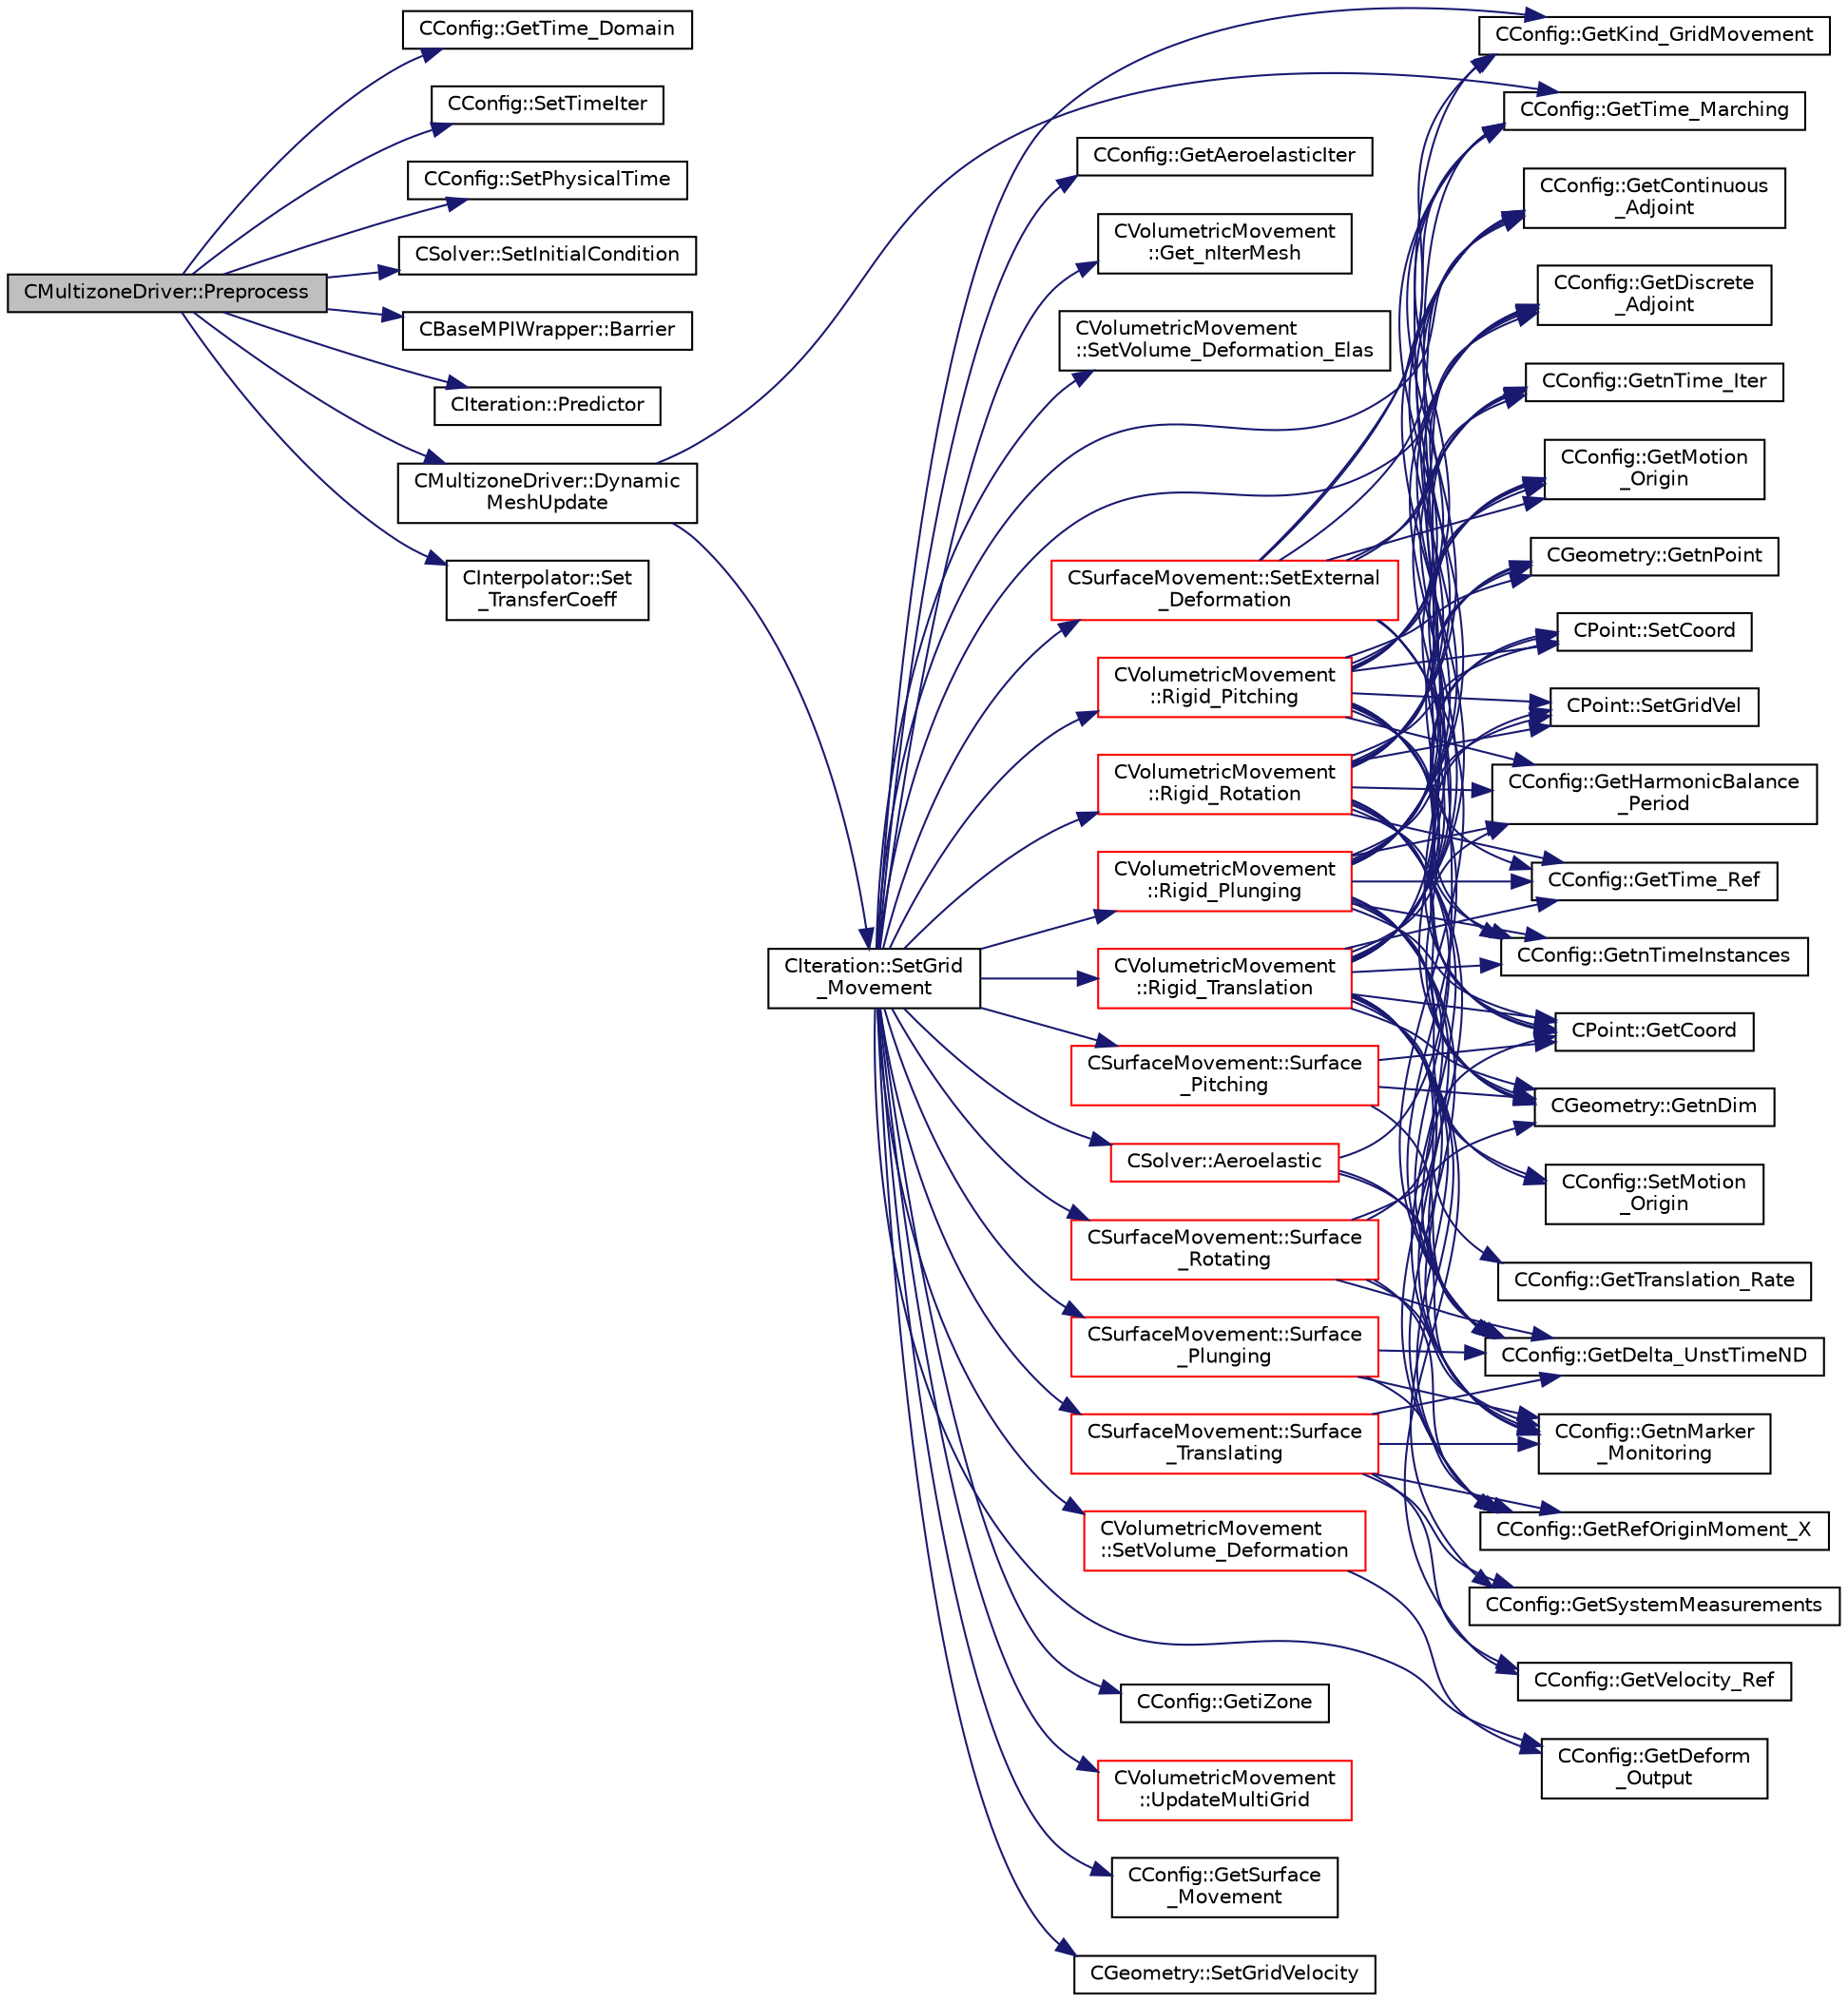 digraph "CMultizoneDriver::Preprocess"
{
  edge [fontname="Helvetica",fontsize="10",labelfontname="Helvetica",labelfontsize="10"];
  node [fontname="Helvetica",fontsize="10",shape=record];
  rankdir="LR";
  Node567 [label="CMultizoneDriver::Preprocess",height=0.2,width=0.4,color="black", fillcolor="grey75", style="filled", fontcolor="black"];
  Node567 -> Node568 [color="midnightblue",fontsize="10",style="solid",fontname="Helvetica"];
  Node568 [label="CConfig::GetTime_Domain",height=0.2,width=0.4,color="black", fillcolor="white", style="filled",URL="$class_c_config.html#a6a11350b3c8d7577318be43cda6f7292",tooltip="Check if the multizone problem is solved for time domain. "];
  Node567 -> Node569 [color="midnightblue",fontsize="10",style="solid",fontname="Helvetica"];
  Node569 [label="CConfig::SetTimeIter",height=0.2,width=0.4,color="black", fillcolor="white", style="filled",URL="$class_c_config.html#adacd509eaa7fb19fd3d89a9c6a51222e",tooltip="Set the current time iteration number. "];
  Node567 -> Node570 [color="midnightblue",fontsize="10",style="solid",fontname="Helvetica"];
  Node570 [label="CConfig::SetPhysicalTime",height=0.2,width=0.4,color="black", fillcolor="white", style="filled",URL="$class_c_config.html#a40da15666c94c59c6dff1ecda6f388fd",tooltip="Set the current physical time. "];
  Node567 -> Node571 [color="midnightblue",fontsize="10",style="solid",fontname="Helvetica"];
  Node571 [label="CSolver::SetInitialCondition",height=0.2,width=0.4,color="black", fillcolor="white", style="filled",URL="$class_c_solver.html#aa201cf141d64d08db13eb6a75beb78b5",tooltip="A virtual member. "];
  Node567 -> Node572 [color="midnightblue",fontsize="10",style="solid",fontname="Helvetica"];
  Node572 [label="CBaseMPIWrapper::Barrier",height=0.2,width=0.4,color="black", fillcolor="white", style="filled",URL="$class_c_base_m_p_i_wrapper.html#a07f24df31c87ac960540ce8ac2b407d2"];
  Node567 -> Node573 [color="midnightblue",fontsize="10",style="solid",fontname="Helvetica"];
  Node573 [label="CIteration::Predictor",height=0.2,width=0.4,color="black", fillcolor="white", style="filled",URL="$class_c_iteration.html#ad1aa22da1fdeb6c6ca15bcd9aea5a158",tooltip="A virtual member. "];
  Node567 -> Node574 [color="midnightblue",fontsize="10",style="solid",fontname="Helvetica"];
  Node574 [label="CMultizoneDriver::Dynamic\lMeshUpdate",height=0.2,width=0.4,color="black", fillcolor="white", style="filled",URL="$class_c_multizone_driver.html#ad28a95a48e9750237a5e2b1bf2c4aac9",tooltip="Perform a dynamic mesh deformation, included grid velocity computation and the update of the multigri..."];
  Node574 -> Node575 [color="midnightblue",fontsize="10",style="solid",fontname="Helvetica"];
  Node575 [label="CConfig::GetTime_Marching",height=0.2,width=0.4,color="black", fillcolor="white", style="filled",URL="$class_c_config.html#a864d499ce740184803607801c47abda7",tooltip="Provides information about the time integration, and change the write in the output files information..."];
  Node574 -> Node576 [color="midnightblue",fontsize="10",style="solid",fontname="Helvetica"];
  Node576 [label="CIteration::SetGrid\l_Movement",height=0.2,width=0.4,color="black", fillcolor="white", style="filled",URL="$class_c_iteration.html#a7b36785762f6b0c214569b185b858b6c",tooltip="Updates the positions and grid velocities for dynamic meshes between physical time steps..."];
  Node576 -> Node577 [color="midnightblue",fontsize="10",style="solid",fontname="Helvetica"];
  Node577 [label="CConfig::GetKind_GridMovement",height=0.2,width=0.4,color="black", fillcolor="white", style="filled",URL="$class_c_config.html#ab598508566cb08cb9929934d433ce400",tooltip="Get the type of dynamic mesh motion. Each zone gets a config file. "];
  Node576 -> Node578 [color="midnightblue",fontsize="10",style="solid",fontname="Helvetica"];
  Node578 [label="CConfig::GetContinuous\l_Adjoint",height=0.2,width=0.4,color="black", fillcolor="white", style="filled",URL="$class_c_config.html#a2917fd8eeb6a8bf275a3fc351aac2a5e",tooltip="Determines if problem is adjoint. "];
  Node576 -> Node579 [color="midnightblue",fontsize="10",style="solid",fontname="Helvetica"];
  Node579 [label="CConfig::GetDiscrete\l_Adjoint",height=0.2,width=0.4,color="black", fillcolor="white", style="filled",URL="$class_c_config.html#abe9f117dab934d76e518a9e8e40b142a",tooltip="Get the indicator whether we are solving an discrete adjoint problem. "];
  Node576 -> Node580 [color="midnightblue",fontsize="10",style="solid",fontname="Helvetica"];
  Node580 [label="CConfig::GetDeform\l_Output",height=0.2,width=0.4,color="black", fillcolor="white", style="filled",URL="$class_c_config.html#a957449c22ca4244836b0eb5e02f1fcbf",tooltip="Get information about writing grid deformation residuals to the console. "];
  Node576 -> Node581 [color="midnightblue",fontsize="10",style="solid",fontname="Helvetica"];
  Node581 [label="CConfig::GetiZone",height=0.2,width=0.4,color="black", fillcolor="white", style="filled",URL="$class_c_config.html#ac09e21f44792b38adb3f933a4426b25f",tooltip="Provides the number of varaibles. "];
  Node576 -> Node582 [color="midnightblue",fontsize="10",style="solid",fontname="Helvetica"];
  Node582 [label="CVolumetricMovement\l::Rigid_Translation",height=0.2,width=0.4,color="red", fillcolor="white", style="filled",URL="$class_c_volumetric_movement.html#a00368e3044dd07d74e1fafdc11980644",tooltip="Unsteady translational grid movement using rigid mesh motion. "];
  Node582 -> Node583 [color="midnightblue",fontsize="10",style="solid",fontname="Helvetica"];
  Node583 [label="CGeometry::GetnDim",height=0.2,width=0.4,color="black", fillcolor="white", style="filled",URL="$class_c_geometry.html#a2af01006c0c4f74ba089582f1a3587fe",tooltip="Get number of coordinates. "];
  Node582 -> Node575 [color="midnightblue",fontsize="10",style="solid",fontname="Helvetica"];
  Node582 -> Node578 [color="midnightblue",fontsize="10",style="solid",fontname="Helvetica"];
  Node582 -> Node579 [color="midnightblue",fontsize="10",style="solid",fontname="Helvetica"];
  Node582 -> Node584 [color="midnightblue",fontsize="10",style="solid",fontname="Helvetica"];
  Node584 [label="CConfig::GetDelta_UnstTimeND",height=0.2,width=0.4,color="black", fillcolor="white", style="filled",URL="$class_c_config.html#a417b45d0da107126e803258901f57920",tooltip="If we are prforming an unsteady simulation, there is only one value of the time step for the complete..."];
  Node582 -> Node585 [color="midnightblue",fontsize="10",style="solid",fontname="Helvetica"];
  Node585 [label="CConfig::GetMotion\l_Origin",height=0.2,width=0.4,color="black", fillcolor="white", style="filled",URL="$class_c_config.html#a7847fc19344441837f0e497d48aaca16",tooltip="Get the mesh motion origin. "];
  Node582 -> Node586 [color="midnightblue",fontsize="10",style="solid",fontname="Helvetica"];
  Node586 [label="CConfig::GetTranslation_Rate",height=0.2,width=0.4,color="black", fillcolor="white", style="filled",URL="$class_c_config.html#a07c2f8c497fea1df4f661dacfc55af3d",tooltip="Get the translational velocity of the mesh. "];
  Node582 -> Node587 [color="midnightblue",fontsize="10",style="solid",fontname="Helvetica"];
  Node587 [label="CConfig::GetHarmonicBalance\l_Period",height=0.2,width=0.4,color="black", fillcolor="white", style="filled",URL="$class_c_config.html#a7d9f0904ed8e25c7d479bb22956ae6fc",tooltip="Retrieves the period of oscillations to be used with Harmonic Balance. "];
  Node582 -> Node588 [color="midnightblue",fontsize="10",style="solid",fontname="Helvetica"];
  Node588 [label="CConfig::GetTime_Ref",height=0.2,width=0.4,color="black", fillcolor="white", style="filled",URL="$class_c_config.html#a08a17689e8bcd7b952b530fcb5a44842",tooltip="Get the value of the reference time for non-dimensionalization. "];
  Node582 -> Node589 [color="midnightblue",fontsize="10",style="solid",fontname="Helvetica"];
  Node589 [label="CConfig::GetnTimeInstances",height=0.2,width=0.4,color="black", fillcolor="white", style="filled",URL="$class_c_config.html#a2e52fd45c8b5179c9cb3ce5fff935f11",tooltip="Retrieves the number of periodic time instances for Harmonic Balance. "];
  Node582 -> Node590 [color="midnightblue",fontsize="10",style="solid",fontname="Helvetica"];
  Node590 [label="CConfig::GetnTime_Iter",height=0.2,width=0.4,color="black", fillcolor="white", style="filled",URL="$class_c_config.html#ace224394bbd9137de2367a6bd1cc9dcd",tooltip="Get the number of time iterations. "];
  Node582 -> Node591 [color="midnightblue",fontsize="10",style="solid",fontname="Helvetica"];
  Node591 [label="CConfig::GetVelocity_Ref",height=0.2,width=0.4,color="black", fillcolor="white", style="filled",URL="$class_c_config.html#a8f2c6f68c1e3756237596a7274e713f4",tooltip="Get the value of the reference velocity for non-dimensionalization. "];
  Node582 -> Node592 [color="midnightblue",fontsize="10",style="solid",fontname="Helvetica"];
  Node592 [label="CConfig::GetSystemMeasurements",height=0.2,width=0.4,color="black", fillcolor="white", style="filled",URL="$class_c_config.html#afbc5c2467fd51eafa6e05e5bda7d3d3e",tooltip="Governing equations of the flow (it can be different from the run time equation). ..."];
  Node582 -> Node593 [color="midnightblue",fontsize="10",style="solid",fontname="Helvetica"];
  Node593 [label="CGeometry::GetnPoint",height=0.2,width=0.4,color="black", fillcolor="white", style="filled",URL="$class_c_geometry.html#aa68b666b38f4d2c7021736ae86940f44",tooltip="Get number of points. "];
  Node582 -> Node594 [color="midnightblue",fontsize="10",style="solid",fontname="Helvetica"];
  Node594 [label="CPoint::GetCoord",height=0.2,width=0.4,color="black", fillcolor="white", style="filled",URL="$class_c_point.html#a95fe081d22e96e190cb3edcbf0d6525f",tooltip="Get the coordinates dor the control volume. "];
  Node582 -> Node595 [color="midnightblue",fontsize="10",style="solid",fontname="Helvetica"];
  Node595 [label="CPoint::SetCoord",height=0.2,width=0.4,color="black", fillcolor="white", style="filled",URL="$class_c_point.html#a65e00c853fad29849662f3a66d56f7e0",tooltip="Set the coordinates for the control volume. "];
  Node582 -> Node596 [color="midnightblue",fontsize="10",style="solid",fontname="Helvetica"];
  Node596 [label="CPoint::SetGridVel",height=0.2,width=0.4,color="black", fillcolor="white", style="filled",URL="$class_c_point.html#a01131de373dba211a7093ecc44238e1e",tooltip="Set the value of the grid velocity at the point. "];
  Node582 -> Node597 [color="midnightblue",fontsize="10",style="solid",fontname="Helvetica"];
  Node597 [label="CConfig::SetMotion\l_Origin",height=0.2,width=0.4,color="black", fillcolor="white", style="filled",URL="$class_c_config.html#ad761924bd364e11d598cc54abf7f8cb6",tooltip="Set the mesh motion origin. "];
  Node582 -> Node598 [color="midnightblue",fontsize="10",style="solid",fontname="Helvetica"];
  Node598 [label="CConfig::GetnMarker\l_Monitoring",height=0.2,width=0.4,color="black", fillcolor="white", style="filled",URL="$class_c_config.html#a62a92b26c1300323f4a4a035ec19af1a",tooltip="Get the total number of monitoring markers. "];
  Node582 -> Node599 [color="midnightblue",fontsize="10",style="solid",fontname="Helvetica"];
  Node599 [label="CConfig::GetRefOriginMoment_X",height=0.2,width=0.4,color="black", fillcolor="white", style="filled",URL="$class_c_config.html#ad16ba9ced46f18677ba639a6d31b8fc4",tooltip="Get reference origin x-coordinate for moment computation. "];
  Node576 -> Node610 [color="midnightblue",fontsize="10",style="solid",fontname="Helvetica"];
  Node610 [label="CVolumetricMovement\l::Rigid_Plunging",height=0.2,width=0.4,color="red", fillcolor="white", style="filled",URL="$class_c_volumetric_movement.html#a886e5096f246aec19af2b98bad3e39b2",tooltip="Unsteady plunging grid movement using rigid mesh motion. "];
  Node610 -> Node583 [color="midnightblue",fontsize="10",style="solid",fontname="Helvetica"];
  Node610 -> Node575 [color="midnightblue",fontsize="10",style="solid",fontname="Helvetica"];
  Node610 -> Node578 [color="midnightblue",fontsize="10",style="solid",fontname="Helvetica"];
  Node610 -> Node579 [color="midnightblue",fontsize="10",style="solid",fontname="Helvetica"];
  Node610 -> Node584 [color="midnightblue",fontsize="10",style="solid",fontname="Helvetica"];
  Node610 -> Node585 [color="midnightblue",fontsize="10",style="solid",fontname="Helvetica"];
  Node610 -> Node587 [color="midnightblue",fontsize="10",style="solid",fontname="Helvetica"];
  Node610 -> Node588 [color="midnightblue",fontsize="10",style="solid",fontname="Helvetica"];
  Node610 -> Node589 [color="midnightblue",fontsize="10",style="solid",fontname="Helvetica"];
  Node610 -> Node590 [color="midnightblue",fontsize="10",style="solid",fontname="Helvetica"];
  Node610 -> Node593 [color="midnightblue",fontsize="10",style="solid",fontname="Helvetica"];
  Node610 -> Node594 [color="midnightblue",fontsize="10",style="solid",fontname="Helvetica"];
  Node610 -> Node595 [color="midnightblue",fontsize="10",style="solid",fontname="Helvetica"];
  Node610 -> Node596 [color="midnightblue",fontsize="10",style="solid",fontname="Helvetica"];
  Node610 -> Node597 [color="midnightblue",fontsize="10",style="solid",fontname="Helvetica"];
  Node610 -> Node598 [color="midnightblue",fontsize="10",style="solid",fontname="Helvetica"];
  Node610 -> Node599 [color="midnightblue",fontsize="10",style="solid",fontname="Helvetica"];
  Node576 -> Node616 [color="midnightblue",fontsize="10",style="solid",fontname="Helvetica"];
  Node616 [label="CVolumetricMovement\l::Rigid_Pitching",height=0.2,width=0.4,color="red", fillcolor="white", style="filled",URL="$class_c_volumetric_movement.html#a9806afa50b53c60376844053db15420c",tooltip="Unsteady pitching grid movement using rigid mesh motion. "];
  Node616 -> Node583 [color="midnightblue",fontsize="10",style="solid",fontname="Helvetica"];
  Node616 -> Node575 [color="midnightblue",fontsize="10",style="solid",fontname="Helvetica"];
  Node616 -> Node578 [color="midnightblue",fontsize="10",style="solid",fontname="Helvetica"];
  Node616 -> Node579 [color="midnightblue",fontsize="10",style="solid",fontname="Helvetica"];
  Node616 -> Node584 [color="midnightblue",fontsize="10",style="solid",fontname="Helvetica"];
  Node616 -> Node585 [color="midnightblue",fontsize="10",style="solid",fontname="Helvetica"];
  Node616 -> Node587 [color="midnightblue",fontsize="10",style="solid",fontname="Helvetica"];
  Node616 -> Node588 [color="midnightblue",fontsize="10",style="solid",fontname="Helvetica"];
  Node616 -> Node589 [color="midnightblue",fontsize="10",style="solid",fontname="Helvetica"];
  Node616 -> Node590 [color="midnightblue",fontsize="10",style="solid",fontname="Helvetica"];
  Node616 -> Node593 [color="midnightblue",fontsize="10",style="solid",fontname="Helvetica"];
  Node616 -> Node594 [color="midnightblue",fontsize="10",style="solid",fontname="Helvetica"];
  Node616 -> Node595 [color="midnightblue",fontsize="10",style="solid",fontname="Helvetica"];
  Node616 -> Node596 [color="midnightblue",fontsize="10",style="solid",fontname="Helvetica"];
  Node576 -> Node620 [color="midnightblue",fontsize="10",style="solid",fontname="Helvetica"];
  Node620 [label="CVolumetricMovement\l::Rigid_Rotation",height=0.2,width=0.4,color="red", fillcolor="white", style="filled",URL="$class_c_volumetric_movement.html#a316597f05a787ca1b683aba66214110b",tooltip="Unsteady grid movement using rigid mesh rotation. "];
  Node620 -> Node575 [color="midnightblue",fontsize="10",style="solid",fontname="Helvetica"];
  Node620 -> Node578 [color="midnightblue",fontsize="10",style="solid",fontname="Helvetica"];
  Node620 -> Node579 [color="midnightblue",fontsize="10",style="solid",fontname="Helvetica"];
  Node620 -> Node583 [color="midnightblue",fontsize="10",style="solid",fontname="Helvetica"];
  Node620 -> Node584 [color="midnightblue",fontsize="10",style="solid",fontname="Helvetica"];
  Node620 -> Node590 [color="midnightblue",fontsize="10",style="solid",fontname="Helvetica"];
  Node620 -> Node585 [color="midnightblue",fontsize="10",style="solid",fontname="Helvetica"];
  Node620 -> Node587 [color="midnightblue",fontsize="10",style="solid",fontname="Helvetica"];
  Node620 -> Node588 [color="midnightblue",fontsize="10",style="solid",fontname="Helvetica"];
  Node620 -> Node589 [color="midnightblue",fontsize="10",style="solid",fontname="Helvetica"];
  Node620 -> Node593 [color="midnightblue",fontsize="10",style="solid",fontname="Helvetica"];
  Node620 -> Node594 [color="midnightblue",fontsize="10",style="solid",fontname="Helvetica"];
  Node620 -> Node595 [color="midnightblue",fontsize="10",style="solid",fontname="Helvetica"];
  Node620 -> Node596 [color="midnightblue",fontsize="10",style="solid",fontname="Helvetica"];
  Node620 -> Node598 [color="midnightblue",fontsize="10",style="solid",fontname="Helvetica"];
  Node620 -> Node599 [color="midnightblue",fontsize="10",style="solid",fontname="Helvetica"];
  Node576 -> Node622 [color="midnightblue",fontsize="10",style="solid",fontname="Helvetica"];
  Node622 [label="CVolumetricMovement\l::UpdateMultiGrid",height=0.2,width=0.4,color="red", fillcolor="white", style="filled",URL="$class_c_volumetric_movement.html#a1cb59d54bb326eb7c09729cfac0c398a",tooltip="Update the coarse multigrid levels after the grid movement. "];
  Node576 -> Node626 [color="midnightblue",fontsize="10",style="solid",fontname="Helvetica"];
  Node626 [label="CConfig::GetSurface\l_Movement",height=0.2,width=0.4,color="black", fillcolor="white", style="filled",URL="$class_c_config.html#a67dbc09d0ad95072023d7f356333d6c8",tooltip="Get information about deforming markers. "];
  Node576 -> Node627 [color="midnightblue",fontsize="10",style="solid",fontname="Helvetica"];
  Node627 [label="CSurfaceMovement::Surface\l_Translating",height=0.2,width=0.4,color="red", fillcolor="white", style="filled",URL="$class_c_surface_movement.html#aaa5e3a14a55a7d1fe4c00b8cd195497f",tooltip="Computes the displacement of a translating surface for a dynamic mesh simulation. ..."];
  Node627 -> Node584 [color="midnightblue",fontsize="10",style="solid",fontname="Helvetica"];
  Node627 -> Node591 [color="midnightblue",fontsize="10",style="solid",fontname="Helvetica"];
  Node627 -> Node592 [color="midnightblue",fontsize="10",style="solid",fontname="Helvetica"];
  Node627 -> Node598 [color="midnightblue",fontsize="10",style="solid",fontname="Helvetica"];
  Node627 -> Node599 [color="midnightblue",fontsize="10",style="solid",fontname="Helvetica"];
  Node576 -> Node639 [color="midnightblue",fontsize="10",style="solid",fontname="Helvetica"];
  Node639 [label="CVolumetricMovement\l::SetVolume_Deformation",height=0.2,width=0.4,color="red", fillcolor="white", style="filled",URL="$class_c_volumetric_movement.html#a9120967db0448fb16cb3ddf14ce6b533",tooltip="Grid deformation using the spring analogy method. "];
  Node639 -> Node580 [color="midnightblue",fontsize="10",style="solid",fontname="Helvetica"];
  Node576 -> Node727 [color="midnightblue",fontsize="10",style="solid",fontname="Helvetica"];
  Node727 [label="CSurfaceMovement::Surface\l_Plunging",height=0.2,width=0.4,color="red", fillcolor="white", style="filled",URL="$class_c_surface_movement.html#a46b4020fed71fc432c22eef4c1a3a9bb",tooltip="Computes the displacement of a plunging surface for a dynamic mesh simulation. "];
  Node727 -> Node584 [color="midnightblue",fontsize="10",style="solid",fontname="Helvetica"];
  Node727 -> Node598 [color="midnightblue",fontsize="10",style="solid",fontname="Helvetica"];
  Node727 -> Node599 [color="midnightblue",fontsize="10",style="solid",fontname="Helvetica"];
  Node576 -> Node730 [color="midnightblue",fontsize="10",style="solid",fontname="Helvetica"];
  Node730 [label="CSurfaceMovement::Surface\l_Pitching",height=0.2,width=0.4,color="red", fillcolor="white", style="filled",URL="$class_c_surface_movement.html#adc08e64ff18721a8f95486d6e7f11229",tooltip="Computes the displacement of a pitching surface for a dynamic mesh simulation. "];
  Node730 -> Node583 [color="midnightblue",fontsize="10",style="solid",fontname="Helvetica"];
  Node730 -> Node584 [color="midnightblue",fontsize="10",style="solid",fontname="Helvetica"];
  Node730 -> Node594 [color="midnightblue",fontsize="10",style="solid",fontname="Helvetica"];
  Node576 -> Node734 [color="midnightblue",fontsize="10",style="solid",fontname="Helvetica"];
  Node734 [label="CSurfaceMovement::Surface\l_Rotating",height=0.2,width=0.4,color="red", fillcolor="white", style="filled",URL="$class_c_surface_movement.html#afe7ab1e988862c31e5ab53ef51b63149",tooltip="Computes the displacement of a rotating surface for a dynamic mesh simulation. "];
  Node734 -> Node583 [color="midnightblue",fontsize="10",style="solid",fontname="Helvetica"];
  Node734 -> Node584 [color="midnightblue",fontsize="10",style="solid",fontname="Helvetica"];
  Node734 -> Node594 [color="midnightblue",fontsize="10",style="solid",fontname="Helvetica"];
  Node734 -> Node598 [color="midnightblue",fontsize="10",style="solid",fontname="Helvetica"];
  Node734 -> Node599 [color="midnightblue",fontsize="10",style="solid",fontname="Helvetica"];
  Node576 -> Node736 [color="midnightblue",fontsize="10",style="solid",fontname="Helvetica"];
  Node736 [label="CGeometry::SetGridVelocity",height=0.2,width=0.4,color="black", fillcolor="white", style="filled",URL="$class_c_geometry.html#a56faea51207448fbf1cf56079d220ff4",tooltip="A virtual member. "];
  Node576 -> Node737 [color="midnightblue",fontsize="10",style="solid",fontname="Helvetica"];
  Node737 [label="CConfig::GetAeroelasticIter",height=0.2,width=0.4,color="black", fillcolor="white", style="filled",URL="$class_c_config.html#aec6ffdaa9a684d4beb9bd895355b2c6d",tooltip="Aeroelastic solve every x inner iteration. "];
  Node576 -> Node738 [color="midnightblue",fontsize="10",style="solid",fontname="Helvetica"];
  Node738 [label="CSolver::Aeroelastic",height=0.2,width=0.4,color="red", fillcolor="white", style="filled",URL="$class_c_solver.html#af130046f03f282501efef2c117af6ced",tooltip="Prepares and solves the aeroelastic equations. "];
  Node738 -> Node598 [color="midnightblue",fontsize="10",style="solid",fontname="Helvetica"];
  Node738 -> Node577 [color="midnightblue",fontsize="10",style="solid",fontname="Helvetica"];
  Node738 -> Node584 [color="midnightblue",fontsize="10",style="solid",fontname="Helvetica"];
  Node576 -> Node762 [color="midnightblue",fontsize="10",style="solid",fontname="Helvetica"];
  Node762 [label="CVolumetricMovement\l::Get_nIterMesh",height=0.2,width=0.4,color="black", fillcolor="white", style="filled",URL="$class_c_volumetric_movement.html#af113238d1042f8eba7ef7cb93d3edc98",tooltip="Retrieve the number of iterations when moving the mesh. "];
  Node576 -> Node763 [color="midnightblue",fontsize="10",style="solid",fontname="Helvetica"];
  Node763 [label="CVolumetricMovement\l::SetVolume_Deformation_Elas",height=0.2,width=0.4,color="black", fillcolor="white", style="filled",URL="$class_c_volumetric_movement.html#afebb1eb3eebefd2399587e5d11b7bea3",tooltip="Grid deformation using the spring analogy method. "];
  Node576 -> Node764 [color="midnightblue",fontsize="10",style="solid",fontname="Helvetica"];
  Node764 [label="CSurfaceMovement::SetExternal\l_Deformation",height=0.2,width=0.4,color="red", fillcolor="white", style="filled",URL="$class_c_surface_movement.html#a575ff545fe6de6e84fb8fed8e1615edb",tooltip="Set any surface deformationsbased on an input file. "];
  Node764 -> Node575 [color="midnightblue",fontsize="10",style="solid",fontname="Helvetica"];
  Node764 -> Node578 [color="midnightblue",fontsize="10",style="solid",fontname="Helvetica"];
  Node764 -> Node579 [color="midnightblue",fontsize="10",style="solid",fontname="Helvetica"];
  Node764 -> Node583 [color="midnightblue",fontsize="10",style="solid",fontname="Helvetica"];
  Node764 -> Node590 [color="midnightblue",fontsize="10",style="solid",fontname="Helvetica"];
  Node764 -> Node577 [color="midnightblue",fontsize="10",style="solid",fontname="Helvetica"];
  Node764 -> Node585 [color="midnightblue",fontsize="10",style="solid",fontname="Helvetica"];
  Node764 -> Node584 [color="midnightblue",fontsize="10",style="solid",fontname="Helvetica"];
  Node764 -> Node594 [color="midnightblue",fontsize="10",style="solid",fontname="Helvetica"];
  Node567 -> Node768 [color="midnightblue",fontsize="10",style="solid",fontname="Helvetica"];
  Node768 [label="CInterpolator::Set\l_TransferCoeff",height=0.2,width=0.4,color="black", fillcolor="white", style="filled",URL="$class_c_interpolator.html#a24c74041029438a793c29ea941af5586",tooltip="Set up transfer matrix defining relation between two meshes. "];
}
